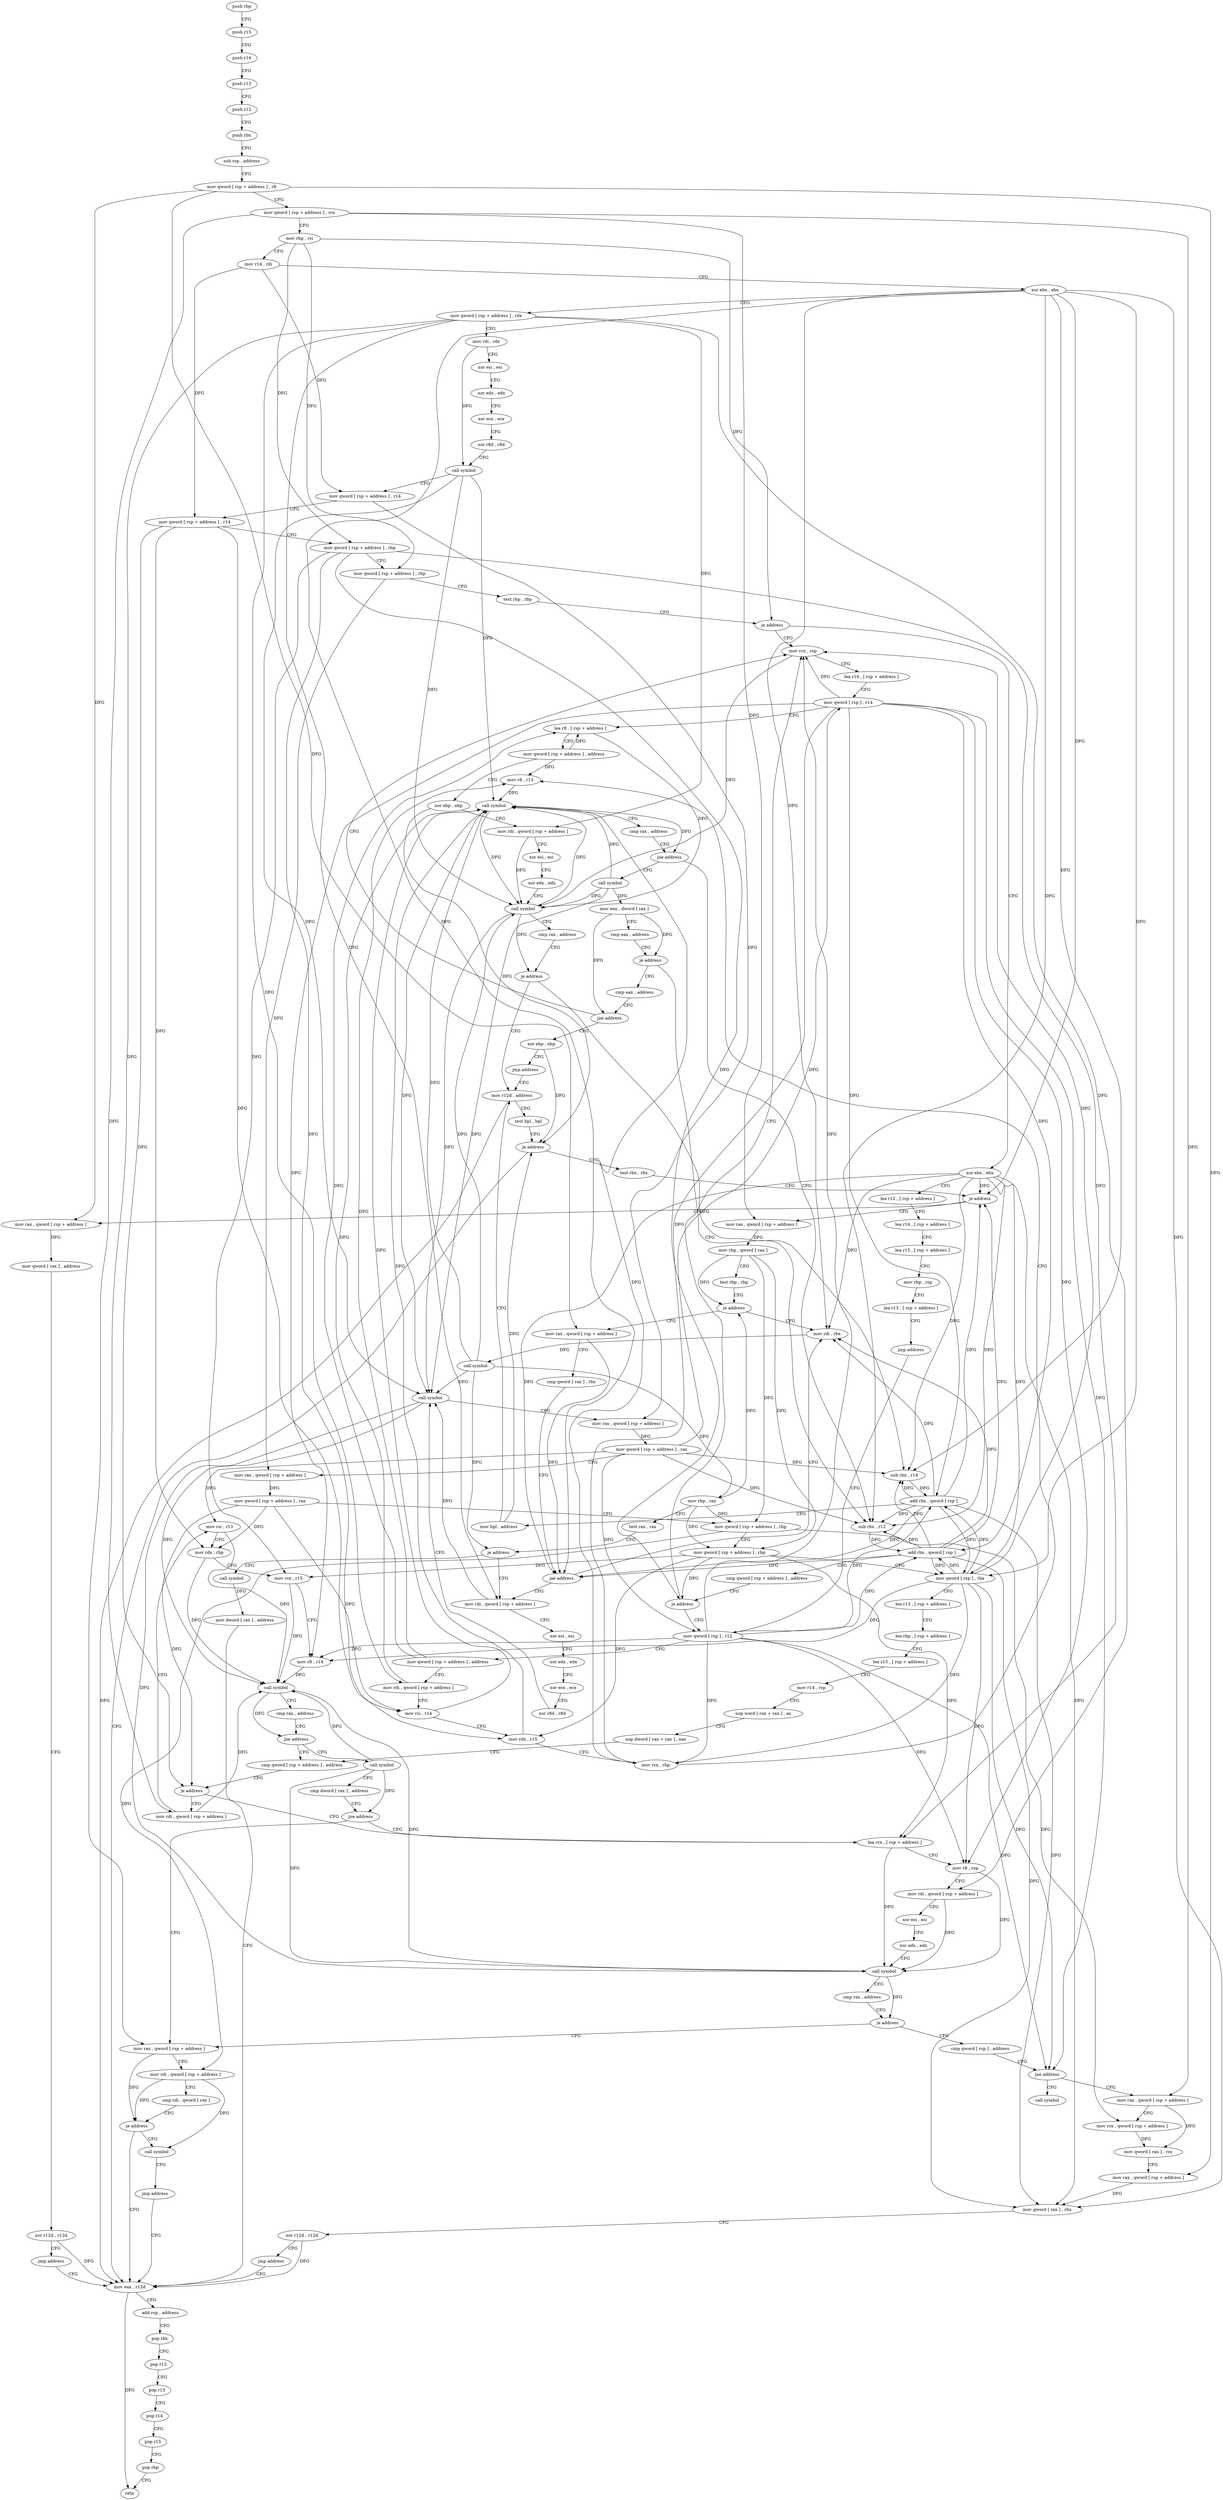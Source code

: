 digraph "func" {
"4236752" [label = "push rbp" ]
"4236753" [label = "push r15" ]
"4236755" [label = "push r14" ]
"4236757" [label = "push r13" ]
"4236759" [label = "push r12" ]
"4236761" [label = "push rbx" ]
"4236762" [label = "sub rsp , address" ]
"4236769" [label = "mov qword [ rsp + address ] , r8" ]
"4236774" [label = "mov qword [ rsp + address ] , rcx" ]
"4236779" [label = "mov rbp , rsi" ]
"4236782" [label = "mov r14 , rdi" ]
"4236785" [label = "xor ebx , ebx" ]
"4236787" [label = "mov qword [ rsp + address ] , rdx" ]
"4236792" [label = "mov rdi , rdx" ]
"4236795" [label = "xor esi , esi" ]
"4236797" [label = "xor edx , edx" ]
"4236799" [label = "xor ecx , ecx" ]
"4236801" [label = "xor r8d , r8d" ]
"4236804" [label = "call symbol" ]
"4236809" [label = "mov qword [ rsp + address ] , r14" ]
"4236814" [label = "mov qword [ rsp + address ] , r14" ]
"4236819" [label = "mov qword [ rsp + address ] , rbp" ]
"4236824" [label = "mov qword [ rsp + address ] , rbp" ]
"4236829" [label = "test rbp , rbp" ]
"4236832" [label = "je address" ]
"4236941" [label = "mov rcx , rsp" ]
"4236834" [label = "xor ebx , ebx" ]
"4236944" [label = "lea r14 , [ rsp + address ]" ]
"4236949" [label = "mov qword [ rsp ] , r14" ]
"4236953" [label = "lea r8 , [ rsp + address ]" ]
"4236958" [label = "mov qword [ rsp + address ] , address" ]
"4236967" [label = "xor ebp , ebp" ]
"4236969" [label = "mov rdi , qword [ rsp + address ]" ]
"4236974" [label = "xor esi , esi" ]
"4236976" [label = "xor edx , edx" ]
"4236978" [label = "call symbol" ]
"4236983" [label = "cmp rax , address" ]
"4236987" [label = "je address" ]
"4236999" [label = "mov r12d , address" ]
"4236989" [label = "sub rbx , r14" ]
"4236836" [label = "lea r12 , [ rsp + address ]" ]
"4236841" [label = "lea r14 , [ rsp + address ]" ]
"4236846" [label = "lea r15 , [ rsp + address ]" ]
"4236851" [label = "mov rbp , rsp" ]
"4236854" [label = "lea r13 , [ rsp + address ]" ]
"4236859" [label = "jmp address" ]
"4236879" [label = "mov qword [ rsp ] , r12" ]
"4237005" [label = "test bpl , bpl" ]
"4237008" [label = "je address" ]
"4237316" [label = "mov eax , r12d" ]
"4237014" [label = "test rbx , rbx" ]
"4236992" [label = "add rbx , qword [ rsp ]" ]
"4236996" [label = "mov bpl , address" ]
"4236883" [label = "mov qword [ rsp + address ] , address" ]
"4236892" [label = "mov rdi , qword [ rsp + address ]" ]
"4236897" [label = "mov rsi , r14" ]
"4236900" [label = "mov rdx , r15" ]
"4236903" [label = "mov rcx , rbp" ]
"4236906" [label = "mov r8 , r13" ]
"4236909" [label = "call symbol" ]
"4236914" [label = "cmp rax , address" ]
"4236918" [label = "jne address" ]
"4236864" [label = "sub rbx , r12" ]
"4236920" [label = "call symbol" ]
"4237319" [label = "add rsp , address" ]
"4237326" [label = "pop rbx" ]
"4237327" [label = "pop r12" ]
"4237329" [label = "pop r13" ]
"4237331" [label = "pop r14" ]
"4237333" [label = "pop r15" ]
"4237335" [label = "pop rbp" ]
"4237336" [label = "retn" ]
"4237017" [label = "je address" ]
"4237259" [label = "mov rax , qword [ rsp + address ]" ]
"4237023" [label = "mov rax , qword [ rsp + address ]" ]
"4236867" [label = "add rbx , qword [ rsp ]" ]
"4236871" [label = "cmp qword [ rsp + address ] , address" ]
"4236877" [label = "je address" ]
"4236925" [label = "mov eax , dword [ rax ]" ]
"4236927" [label = "cmp eax , address" ]
"4236930" [label = "je address" ]
"4236932" [label = "cmp eax , address" ]
"4237264" [label = "mov qword [ rax ] , address" ]
"4237271" [label = "xor r12d , r12d" ]
"4237274" [label = "jmp address" ]
"4237028" [label = "mov rbp , qword [ rax ]" ]
"4237031" [label = "test rbp , rbp" ]
"4237034" [label = "je address" ]
"4237046" [label = "mov rdi , rbx" ]
"4237036" [label = "mov rax , qword [ rsp + address ]" ]
"4236935" [label = "jne address" ]
"4237298" [label = "xor ebp , ebp" ]
"4237049" [label = "call symbol" ]
"4237054" [label = "mov rbp , rax" ]
"4237057" [label = "test rax , rax" ]
"4237060" [label = "je address" ]
"4237305" [label = "call symbol" ]
"4237066" [label = "mov rdi , qword [ rsp + address ]" ]
"4237041" [label = "cmp qword [ rax ] , rbx" ]
"4237044" [label = "jae address" ]
"4237300" [label = "jmp address" ]
"4237310" [label = "mov dword [ rax ] , address" ]
"4237071" [label = "xor esi , esi" ]
"4237073" [label = "xor edx , edx" ]
"4237075" [label = "xor ecx , ecx" ]
"4237077" [label = "xor r8d , r8d" ]
"4237080" [label = "call symbol" ]
"4237085" [label = "mov rax , qword [ rsp + address ]" ]
"4237090" [label = "mov qword [ rsp + address ] , rax" ]
"4237095" [label = "mov rax , qword [ rsp + address ]" ]
"4237100" [label = "mov qword [ rsp + address ] , rax" ]
"4237105" [label = "mov qword [ rsp + address ] , rbp" ]
"4237110" [label = "mov qword [ rsp + address ] , rbp" ]
"4237115" [label = "mov qword [ rsp ] , rbx" ]
"4237119" [label = "lea r13 , [ rsp + address ]" ]
"4237124" [label = "lea rbp , [ rsp + address ]" ]
"4237129" [label = "lea r15 , [ rsp + address ]" ]
"4237134" [label = "mov r14 , rsp" ]
"4237137" [label = "nop word [ rax + rax ] , ax" ]
"4237147" [label = "nop dword [ rax + rax ] , eax" ]
"4237152" [label = "cmp qword [ rsp + address ] , address" ]
"4237198" [label = "lea rcx , [ rsp + address ]" ]
"4237203" [label = "mov r8 , rsp" ]
"4237206" [label = "mov rdi , qword [ rsp + address ]" ]
"4237211" [label = "xor esi , esi" ]
"4237213" [label = "xor edx , edx" ]
"4237215" [label = "call symbol" ]
"4237220" [label = "cmp rax , address" ]
"4237224" [label = "je address" ]
"4237276" [label = "mov rax , qword [ rsp + address ]" ]
"4237226" [label = "cmp qword [ rsp ] , address" ]
"4237160" [label = "mov rdi , qword [ rsp + address ]" ]
"4237165" [label = "mov rsi , r13" ]
"4237168" [label = "mov rdx , rbp" ]
"4237171" [label = "mov rcx , r15" ]
"4237174" [label = "mov r8 , r14" ]
"4237177" [label = "call symbol" ]
"4237182" [label = "cmp rax , address" ]
"4237186" [label = "jne address" ]
"4237188" [label = "call symbol" ]
"4237281" [label = "mov rdi , qword [ rsp + address ]" ]
"4237286" [label = "cmp rdi , qword [ rax ]" ]
"4237289" [label = "je address" ]
"4237291" [label = "call symbol" ]
"4237231" [label = "jne address" ]
"4237337" [label = "call symbol" ]
"4237233" [label = "mov rax , qword [ rsp + address ]" ]
"4237158" [label = "je address" ]
"4237193" [label = "cmp dword [ rax ] , address" ]
"4237196" [label = "jne address" ]
"4237296" [label = "jmp address" ]
"4237238" [label = "mov rcx , qword [ rsp + address ]" ]
"4237243" [label = "mov qword [ rax ] , rcx" ]
"4237246" [label = "mov rax , qword [ rsp + address ]" ]
"4237251" [label = "mov qword [ rax ] , rbx" ]
"4237254" [label = "xor r12d , r12d" ]
"4237257" [label = "jmp address" ]
"4236752" -> "4236753" [ label = "CFG" ]
"4236753" -> "4236755" [ label = "CFG" ]
"4236755" -> "4236757" [ label = "CFG" ]
"4236757" -> "4236759" [ label = "CFG" ]
"4236759" -> "4236761" [ label = "CFG" ]
"4236761" -> "4236762" [ label = "CFG" ]
"4236762" -> "4236769" [ label = "CFG" ]
"4236769" -> "4236774" [ label = "CFG" ]
"4236769" -> "4237259" [ label = "DFG" ]
"4236769" -> "4237036" [ label = "DFG" ]
"4236769" -> "4237246" [ label = "DFG" ]
"4236774" -> "4236779" [ label = "CFG" ]
"4236774" -> "4237023" [ label = "DFG" ]
"4236774" -> "4237276" [ label = "DFG" ]
"4236774" -> "4237233" [ label = "DFG" ]
"4236779" -> "4236782" [ label = "CFG" ]
"4236779" -> "4236819" [ label = "DFG" ]
"4236779" -> "4236824" [ label = "DFG" ]
"4236779" -> "4236832" [ label = "DFG" ]
"4236782" -> "4236785" [ label = "CFG" ]
"4236782" -> "4236809" [ label = "DFG" ]
"4236782" -> "4236814" [ label = "DFG" ]
"4236785" -> "4236787" [ label = "CFG" ]
"4236785" -> "4236989" [ label = "DFG" ]
"4236785" -> "4237017" [ label = "DFG" ]
"4236785" -> "4236864" [ label = "DFG" ]
"4236785" -> "4237046" [ label = "DFG" ]
"4236785" -> "4237044" [ label = "DFG" ]
"4236785" -> "4237115" [ label = "DFG" ]
"4236785" -> "4237251" [ label = "DFG" ]
"4236787" -> "4236792" [ label = "CFG" ]
"4236787" -> "4236969" [ label = "DFG" ]
"4236787" -> "4236892" [ label = "DFG" ]
"4236787" -> "4237066" [ label = "DFG" ]
"4236787" -> "4237206" [ label = "DFG" ]
"4236787" -> "4237160" [ label = "DFG" ]
"4236792" -> "4236795" [ label = "CFG" ]
"4236792" -> "4236804" [ label = "DFG" ]
"4236795" -> "4236797" [ label = "CFG" ]
"4236797" -> "4236799" [ label = "CFG" ]
"4236799" -> "4236801" [ label = "CFG" ]
"4236801" -> "4236804" [ label = "CFG" ]
"4236804" -> "4236809" [ label = "CFG" ]
"4236804" -> "4236978" [ label = "DFG" ]
"4236804" -> "4236909" [ label = "DFG" ]
"4236804" -> "4237080" [ label = "DFG" ]
"4236809" -> "4236814" [ label = "CFG" ]
"4236809" -> "4237085" [ label = "DFG" ]
"4236814" -> "4236819" [ label = "CFG" ]
"4236814" -> "4237158" [ label = "DFG" ]
"4236814" -> "4236897" [ label = "DFG" ]
"4236814" -> "4237168" [ label = "DFG" ]
"4236819" -> "4236824" [ label = "CFG" ]
"4236819" -> "4236877" [ label = "DFG" ]
"4236819" -> "4236900" [ label = "DFG" ]
"4236819" -> "4237198" [ label = "DFG" ]
"4236819" -> "4237171" [ label = "DFG" ]
"4236824" -> "4236829" [ label = "CFG" ]
"4236824" -> "4237095" [ label = "DFG" ]
"4236829" -> "4236832" [ label = "CFG" ]
"4236832" -> "4236941" [ label = "CFG" ]
"4236832" -> "4236834" [ label = "CFG" ]
"4236941" -> "4236944" [ label = "CFG" ]
"4236941" -> "4236978" [ label = "DFG" ]
"4236834" -> "4236836" [ label = "CFG" ]
"4236834" -> "4236989" [ label = "DFG" ]
"4236834" -> "4237017" [ label = "DFG" ]
"4236834" -> "4236864" [ label = "DFG" ]
"4236834" -> "4237046" [ label = "DFG" ]
"4236834" -> "4237044" [ label = "DFG" ]
"4236834" -> "4237115" [ label = "DFG" ]
"4236834" -> "4237251" [ label = "DFG" ]
"4236944" -> "4236949" [ label = "CFG" ]
"4236949" -> "4236953" [ label = "CFG" ]
"4236949" -> "4236941" [ label = "DFG" ]
"4236949" -> "4236992" [ label = "DFG" ]
"4236949" -> "4236867" [ label = "DFG" ]
"4236949" -> "4237231" [ label = "DFG" ]
"4236949" -> "4236903" [ label = "DFG" ]
"4236949" -> "4237203" [ label = "DFG" ]
"4236949" -> "4237174" [ label = "DFG" ]
"4236953" -> "4236958" [ label = "CFG" ]
"4236953" -> "4236978" [ label = "DFG" ]
"4236958" -> "4236967" [ label = "CFG" ]
"4236958" -> "4236953" [ label = "DFG" ]
"4236958" -> "4236906" [ label = "DFG" ]
"4236967" -> "4236969" [ label = "CFG" ]
"4236967" -> "4237008" [ label = "DFG" ]
"4236969" -> "4236974" [ label = "CFG" ]
"4236969" -> "4236978" [ label = "DFG" ]
"4236974" -> "4236976" [ label = "CFG" ]
"4236976" -> "4236978" [ label = "CFG" ]
"4236978" -> "4236983" [ label = "CFG" ]
"4236978" -> "4236987" [ label = "DFG" ]
"4236978" -> "4236909" [ label = "DFG" ]
"4236978" -> "4237080" [ label = "DFG" ]
"4236983" -> "4236987" [ label = "CFG" ]
"4236987" -> "4236999" [ label = "CFG" ]
"4236987" -> "4236989" [ label = "CFG" ]
"4236999" -> "4237005" [ label = "CFG" ]
"4236999" -> "4237316" [ label = "DFG" ]
"4236989" -> "4236992" [ label = "DFG" ]
"4236836" -> "4236841" [ label = "CFG" ]
"4236841" -> "4236846" [ label = "CFG" ]
"4236846" -> "4236851" [ label = "CFG" ]
"4236851" -> "4236854" [ label = "CFG" ]
"4236854" -> "4236859" [ label = "CFG" ]
"4236859" -> "4236879" [ label = "CFG" ]
"4236879" -> "4236883" [ label = "CFG" ]
"4236879" -> "4236941" [ label = "DFG" ]
"4236879" -> "4236992" [ label = "DFG" ]
"4236879" -> "4236867" [ label = "DFG" ]
"4236879" -> "4237231" [ label = "DFG" ]
"4236879" -> "4236903" [ label = "DFG" ]
"4236879" -> "4237203" [ label = "DFG" ]
"4236879" -> "4237174" [ label = "DFG" ]
"4237005" -> "4237008" [ label = "CFG" ]
"4237008" -> "4237316" [ label = "CFG" ]
"4237008" -> "4237014" [ label = "CFG" ]
"4237316" -> "4237319" [ label = "CFG" ]
"4237316" -> "4237336" [ label = "DFG" ]
"4237014" -> "4237017" [ label = "CFG" ]
"4236992" -> "4236996" [ label = "CFG" ]
"4236992" -> "4236989" [ label = "DFG" ]
"4236992" -> "4237017" [ label = "DFG" ]
"4236992" -> "4236864" [ label = "DFG" ]
"4236992" -> "4237046" [ label = "DFG" ]
"4236992" -> "4237044" [ label = "DFG" ]
"4236992" -> "4237115" [ label = "DFG" ]
"4236992" -> "4237251" [ label = "DFG" ]
"4236996" -> "4236999" [ label = "CFG" ]
"4236996" -> "4237008" [ label = "DFG" ]
"4236883" -> "4236892" [ label = "CFG" ]
"4236883" -> "4236953" [ label = "DFG" ]
"4236883" -> "4236906" [ label = "DFG" ]
"4236892" -> "4236897" [ label = "CFG" ]
"4236892" -> "4236909" [ label = "DFG" ]
"4236897" -> "4236900" [ label = "CFG" ]
"4236897" -> "4236909" [ label = "DFG" ]
"4236900" -> "4236903" [ label = "CFG" ]
"4236900" -> "4236909" [ label = "DFG" ]
"4236903" -> "4236906" [ label = "CFG" ]
"4236903" -> "4236909" [ label = "DFG" ]
"4236906" -> "4236909" [ label = "DFG" ]
"4236909" -> "4236914" [ label = "CFG" ]
"4236909" -> "4236978" [ label = "DFG" ]
"4236909" -> "4236918" [ label = "DFG" ]
"4236909" -> "4237080" [ label = "DFG" ]
"4236914" -> "4236918" [ label = "CFG" ]
"4236918" -> "4236864" [ label = "CFG" ]
"4236918" -> "4236920" [ label = "CFG" ]
"4236864" -> "4236867" [ label = "DFG" ]
"4236920" -> "4236925" [ label = "DFG" ]
"4236920" -> "4236978" [ label = "DFG" ]
"4236920" -> "4236909" [ label = "DFG" ]
"4236920" -> "4237080" [ label = "DFG" ]
"4237319" -> "4237326" [ label = "CFG" ]
"4237326" -> "4237327" [ label = "CFG" ]
"4237327" -> "4237329" [ label = "CFG" ]
"4237329" -> "4237331" [ label = "CFG" ]
"4237331" -> "4237333" [ label = "CFG" ]
"4237333" -> "4237335" [ label = "CFG" ]
"4237335" -> "4237336" [ label = "CFG" ]
"4237017" -> "4237259" [ label = "CFG" ]
"4237017" -> "4237023" [ label = "CFG" ]
"4237259" -> "4237264" [ label = "DFG" ]
"4237023" -> "4237028" [ label = "DFG" ]
"4236867" -> "4236871" [ label = "CFG" ]
"4236867" -> "4237017" [ label = "DFG" ]
"4236867" -> "4236989" [ label = "DFG" ]
"4236867" -> "4236864" [ label = "DFG" ]
"4236867" -> "4237046" [ label = "DFG" ]
"4236867" -> "4237044" [ label = "DFG" ]
"4236867" -> "4237115" [ label = "DFG" ]
"4236867" -> "4237251" [ label = "DFG" ]
"4236871" -> "4236877" [ label = "CFG" ]
"4236877" -> "4236941" [ label = "CFG" ]
"4236877" -> "4236879" [ label = "CFG" ]
"4236925" -> "4236927" [ label = "CFG" ]
"4236925" -> "4236930" [ label = "DFG" ]
"4236925" -> "4236935" [ label = "DFG" ]
"4236927" -> "4236930" [ label = "CFG" ]
"4236930" -> "4236864" [ label = "CFG" ]
"4236930" -> "4236932" [ label = "CFG" ]
"4236932" -> "4236935" [ label = "CFG" ]
"4237264" -> "4237271" [ label = "CFG" ]
"4237271" -> "4237274" [ label = "CFG" ]
"4237271" -> "4237316" [ label = "DFG" ]
"4237274" -> "4237316" [ label = "CFG" ]
"4237028" -> "4237031" [ label = "CFG" ]
"4237028" -> "4237034" [ label = "DFG" ]
"4237028" -> "4237105" [ label = "DFG" ]
"4237028" -> "4237110" [ label = "DFG" ]
"4237031" -> "4237034" [ label = "CFG" ]
"4237034" -> "4237046" [ label = "CFG" ]
"4237034" -> "4237036" [ label = "CFG" ]
"4237046" -> "4237049" [ label = "DFG" ]
"4237036" -> "4237041" [ label = "CFG" ]
"4237036" -> "4237044" [ label = "DFG" ]
"4236935" -> "4237298" [ label = "CFG" ]
"4236935" -> "4236941" [ label = "CFG" ]
"4237298" -> "4237300" [ label = "CFG" ]
"4237298" -> "4237008" [ label = "DFG" ]
"4237049" -> "4237054" [ label = "DFG" ]
"4237049" -> "4236978" [ label = "DFG" ]
"4237049" -> "4236909" [ label = "DFG" ]
"4237049" -> "4237060" [ label = "DFG" ]
"4237049" -> "4237080" [ label = "DFG" ]
"4237054" -> "4237057" [ label = "CFG" ]
"4237054" -> "4237034" [ label = "DFG" ]
"4237054" -> "4237105" [ label = "DFG" ]
"4237054" -> "4237110" [ label = "DFG" ]
"4237057" -> "4237060" [ label = "CFG" ]
"4237060" -> "4237305" [ label = "CFG" ]
"4237060" -> "4237066" [ label = "CFG" ]
"4237305" -> "4237310" [ label = "DFG" ]
"4237066" -> "4237071" [ label = "CFG" ]
"4237066" -> "4237080" [ label = "DFG" ]
"4237041" -> "4237044" [ label = "CFG" ]
"4237044" -> "4237066" [ label = "CFG" ]
"4237044" -> "4237046" [ label = "CFG" ]
"4237300" -> "4236999" [ label = "CFG" ]
"4237310" -> "4237316" [ label = "CFG" ]
"4237071" -> "4237073" [ label = "CFG" ]
"4237073" -> "4237075" [ label = "CFG" ]
"4237075" -> "4237077" [ label = "CFG" ]
"4237077" -> "4237080" [ label = "CFG" ]
"4237080" -> "4237085" [ label = "CFG" ]
"4237080" -> "4237215" [ label = "DFG" ]
"4237080" -> "4237177" [ label = "DFG" ]
"4237085" -> "4237090" [ label = "DFG" ]
"4237090" -> "4237095" [ label = "CFG" ]
"4237090" -> "4236949" [ label = "DFG" ]
"4237090" -> "4236989" [ label = "DFG" ]
"4237090" -> "4236879" [ label = "DFG" ]
"4237090" -> "4236864" [ label = "DFG" ]
"4237090" -> "4237165" [ label = "DFG" ]
"4237095" -> "4237100" [ label = "DFG" ]
"4237100" -> "4237105" [ label = "CFG" ]
"4237100" -> "4236897" [ label = "DFG" ]
"4237100" -> "4237158" [ label = "DFG" ]
"4237100" -> "4237168" [ label = "DFG" ]
"4237105" -> "4237110" [ label = "CFG" ]
"4237105" -> "4237281" [ label = "DFG" ]
"4237105" -> "4237238" [ label = "DFG" ]
"4237110" -> "4237115" [ label = "CFG" ]
"4237110" -> "4236900" [ label = "DFG" ]
"4237110" -> "4236877" [ label = "DFG" ]
"4237110" -> "4237198" [ label = "DFG" ]
"4237110" -> "4237171" [ label = "DFG" ]
"4237115" -> "4237119" [ label = "CFG" ]
"4237115" -> "4236941" [ label = "DFG" ]
"4237115" -> "4236992" [ label = "DFG" ]
"4237115" -> "4236903" [ label = "DFG" ]
"4237115" -> "4236867" [ label = "DFG" ]
"4237115" -> "4237231" [ label = "DFG" ]
"4237115" -> "4237203" [ label = "DFG" ]
"4237115" -> "4237174" [ label = "DFG" ]
"4237119" -> "4237124" [ label = "CFG" ]
"4237124" -> "4237129" [ label = "CFG" ]
"4237129" -> "4237134" [ label = "CFG" ]
"4237134" -> "4237137" [ label = "CFG" ]
"4237137" -> "4237147" [ label = "CFG" ]
"4237147" -> "4237152" [ label = "CFG" ]
"4237152" -> "4237158" [ label = "CFG" ]
"4237198" -> "4237203" [ label = "CFG" ]
"4237198" -> "4237215" [ label = "DFG" ]
"4237203" -> "4237206" [ label = "CFG" ]
"4237203" -> "4237215" [ label = "DFG" ]
"4237206" -> "4237211" [ label = "CFG" ]
"4237206" -> "4237215" [ label = "DFG" ]
"4237211" -> "4237213" [ label = "CFG" ]
"4237213" -> "4237215" [ label = "CFG" ]
"4237215" -> "4237220" [ label = "CFG" ]
"4237215" -> "4237224" [ label = "DFG" ]
"4237220" -> "4237224" [ label = "CFG" ]
"4237224" -> "4237276" [ label = "CFG" ]
"4237224" -> "4237226" [ label = "CFG" ]
"4237276" -> "4237281" [ label = "CFG" ]
"4237276" -> "4237289" [ label = "DFG" ]
"4237226" -> "4237231" [ label = "CFG" ]
"4237160" -> "4237165" [ label = "CFG" ]
"4237160" -> "4237177" [ label = "DFG" ]
"4237165" -> "4237168" [ label = "CFG" ]
"4237165" -> "4237177" [ label = "DFG" ]
"4237168" -> "4237171" [ label = "CFG" ]
"4237168" -> "4237177" [ label = "DFG" ]
"4237171" -> "4237174" [ label = "CFG" ]
"4237171" -> "4237177" [ label = "DFG" ]
"4237174" -> "4237177" [ label = "DFG" ]
"4237177" -> "4237182" [ label = "CFG" ]
"4237177" -> "4237215" [ label = "DFG" ]
"4237177" -> "4237186" [ label = "DFG" ]
"4237182" -> "4237186" [ label = "CFG" ]
"4237186" -> "4237152" [ label = "CFG" ]
"4237186" -> "4237188" [ label = "CFG" ]
"4237188" -> "4237193" [ label = "CFG" ]
"4237188" -> "4237215" [ label = "DFG" ]
"4237188" -> "4237177" [ label = "DFG" ]
"4237188" -> "4237196" [ label = "DFG" ]
"4237281" -> "4237286" [ label = "CFG" ]
"4237281" -> "4237289" [ label = "DFG" ]
"4237281" -> "4237291" [ label = "DFG" ]
"4237286" -> "4237289" [ label = "CFG" ]
"4237289" -> "4237316" [ label = "CFG" ]
"4237289" -> "4237291" [ label = "CFG" ]
"4237291" -> "4237296" [ label = "CFG" ]
"4237231" -> "4237337" [ label = "CFG" ]
"4237231" -> "4237233" [ label = "CFG" ]
"4237233" -> "4237238" [ label = "CFG" ]
"4237233" -> "4237243" [ label = "DFG" ]
"4237158" -> "4237198" [ label = "CFG" ]
"4237158" -> "4237160" [ label = "CFG" ]
"4237193" -> "4237196" [ label = "CFG" ]
"4237196" -> "4237276" [ label = "CFG" ]
"4237196" -> "4237198" [ label = "CFG" ]
"4237296" -> "4237316" [ label = "CFG" ]
"4237238" -> "4237243" [ label = "DFG" ]
"4237243" -> "4237246" [ label = "CFG" ]
"4237246" -> "4237251" [ label = "DFG" ]
"4237251" -> "4237254" [ label = "CFG" ]
"4237254" -> "4237257" [ label = "CFG" ]
"4237254" -> "4237316" [ label = "DFG" ]
"4237257" -> "4237316" [ label = "CFG" ]
}
